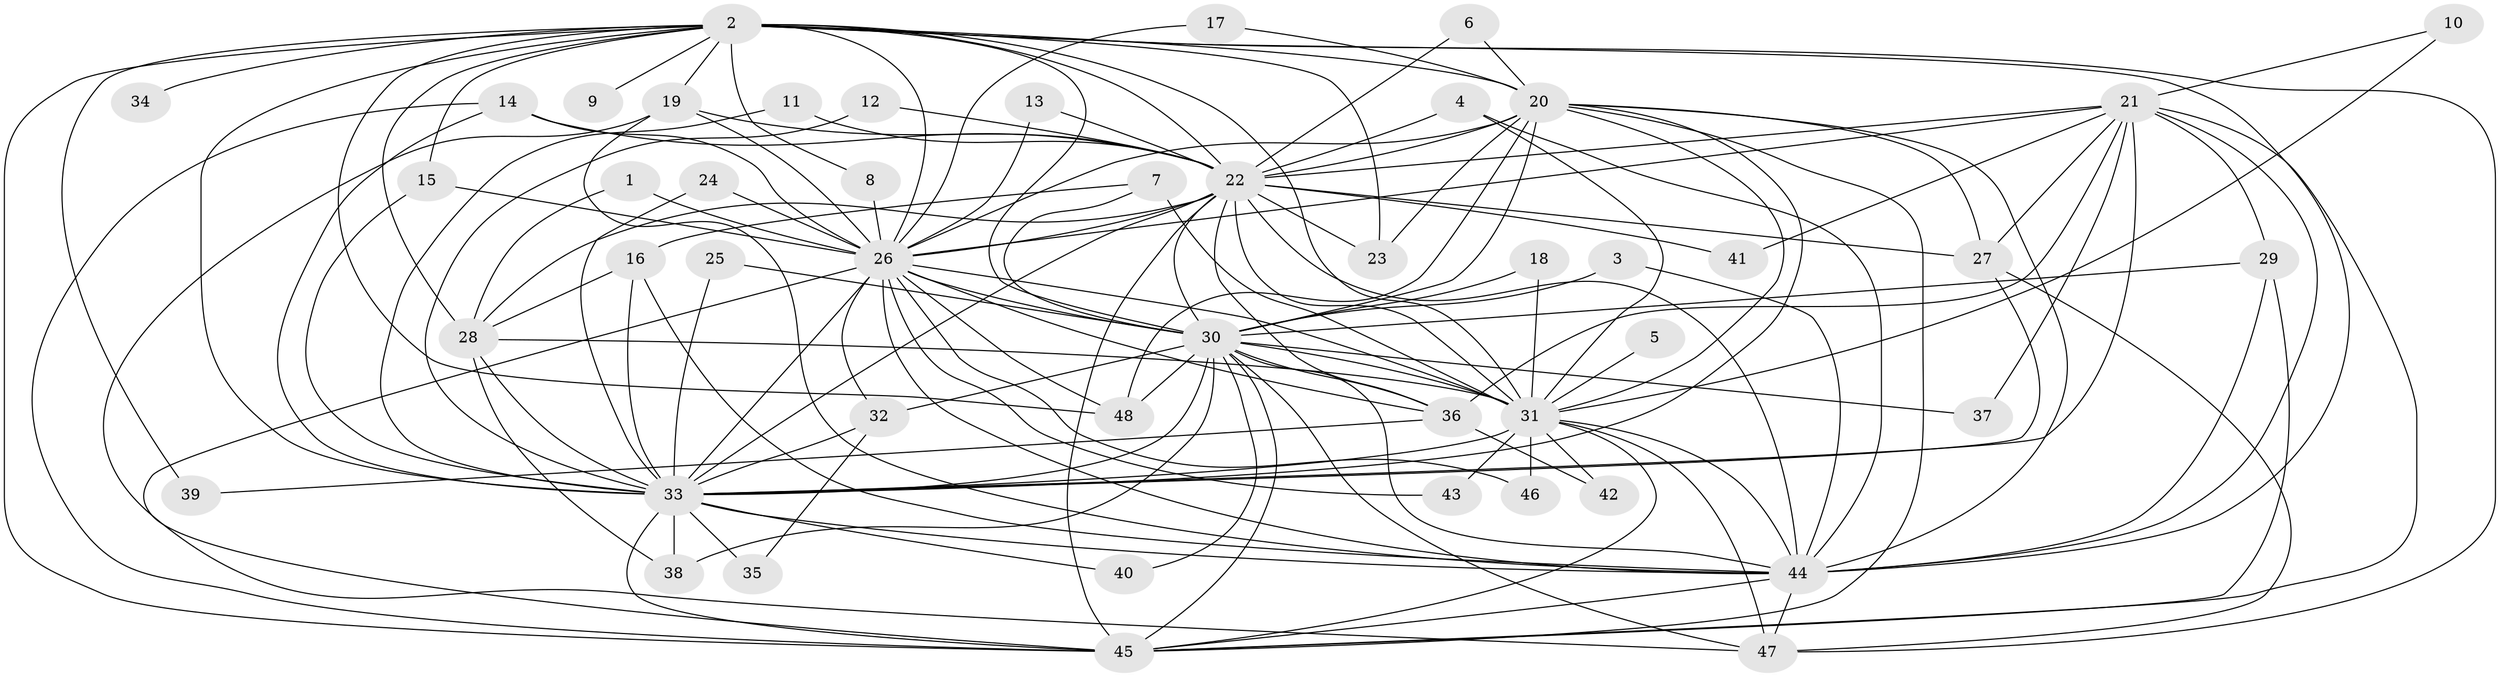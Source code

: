 // original degree distribution, {14: 0.031578947368421054, 17: 0.021052631578947368, 27: 0.021052631578947368, 23: 0.010526315789473684, 26: 0.010526315789473684, 25: 0.010526315789473684, 3: 0.12631578947368421, 7: 0.010526315789473684, 6: 0.021052631578947368, 4: 0.07368421052631578, 2: 0.6210526315789474, 10: 0.010526315789473684, 5: 0.031578947368421054}
// Generated by graph-tools (version 1.1) at 2025/25/03/09/25 03:25:44]
// undirected, 48 vertices, 139 edges
graph export_dot {
graph [start="1"]
  node [color=gray90,style=filled];
  1;
  2;
  3;
  4;
  5;
  6;
  7;
  8;
  9;
  10;
  11;
  12;
  13;
  14;
  15;
  16;
  17;
  18;
  19;
  20;
  21;
  22;
  23;
  24;
  25;
  26;
  27;
  28;
  29;
  30;
  31;
  32;
  33;
  34;
  35;
  36;
  37;
  38;
  39;
  40;
  41;
  42;
  43;
  44;
  45;
  46;
  47;
  48;
  1 -- 26 [weight=1.0];
  1 -- 28 [weight=1.0];
  2 -- 8 [weight=1.0];
  2 -- 9 [weight=2.0];
  2 -- 15 [weight=1.0];
  2 -- 19 [weight=1.0];
  2 -- 20 [weight=2.0];
  2 -- 22 [weight=2.0];
  2 -- 23 [weight=1.0];
  2 -- 26 [weight=2.0];
  2 -- 28 [weight=2.0];
  2 -- 30 [weight=2.0];
  2 -- 31 [weight=2.0];
  2 -- 33 [weight=2.0];
  2 -- 34 [weight=2.0];
  2 -- 39 [weight=1.0];
  2 -- 44 [weight=2.0];
  2 -- 45 [weight=2.0];
  2 -- 47 [weight=1.0];
  2 -- 48 [weight=1.0];
  3 -- 30 [weight=1.0];
  3 -- 44 [weight=1.0];
  4 -- 22 [weight=1.0];
  4 -- 31 [weight=1.0];
  4 -- 44 [weight=1.0];
  5 -- 31 [weight=1.0];
  6 -- 20 [weight=1.0];
  6 -- 22 [weight=1.0];
  7 -- 16 [weight=1.0];
  7 -- 30 [weight=1.0];
  7 -- 31 [weight=1.0];
  8 -- 26 [weight=1.0];
  10 -- 21 [weight=1.0];
  10 -- 31 [weight=2.0];
  11 -- 22 [weight=1.0];
  11 -- 33 [weight=1.0];
  12 -- 22 [weight=1.0];
  12 -- 33 [weight=1.0];
  13 -- 22 [weight=1.0];
  13 -- 26 [weight=1.0];
  14 -- 22 [weight=1.0];
  14 -- 26 [weight=1.0];
  14 -- 33 [weight=1.0];
  14 -- 45 [weight=1.0];
  15 -- 26 [weight=1.0];
  15 -- 33 [weight=1.0];
  16 -- 28 [weight=1.0];
  16 -- 33 [weight=1.0];
  16 -- 44 [weight=1.0];
  17 -- 20 [weight=1.0];
  17 -- 26 [weight=1.0];
  18 -- 30 [weight=1.0];
  18 -- 31 [weight=1.0];
  19 -- 22 [weight=1.0];
  19 -- 26 [weight=1.0];
  19 -- 44 [weight=1.0];
  19 -- 47 [weight=1.0];
  20 -- 22 [weight=1.0];
  20 -- 23 [weight=1.0];
  20 -- 26 [weight=1.0];
  20 -- 27 [weight=1.0];
  20 -- 30 [weight=1.0];
  20 -- 31 [weight=1.0];
  20 -- 33 [weight=1.0];
  20 -- 44 [weight=2.0];
  20 -- 45 [weight=1.0];
  20 -- 48 [weight=1.0];
  21 -- 22 [weight=1.0];
  21 -- 26 [weight=1.0];
  21 -- 27 [weight=1.0];
  21 -- 29 [weight=1.0];
  21 -- 33 [weight=1.0];
  21 -- 36 [weight=1.0];
  21 -- 37 [weight=1.0];
  21 -- 41 [weight=1.0];
  21 -- 44 [weight=1.0];
  21 -- 45 [weight=1.0];
  22 -- 23 [weight=1.0];
  22 -- 26 [weight=1.0];
  22 -- 27 [weight=1.0];
  22 -- 28 [weight=2.0];
  22 -- 30 [weight=2.0];
  22 -- 31 [weight=1.0];
  22 -- 33 [weight=2.0];
  22 -- 36 [weight=1.0];
  22 -- 41 [weight=1.0];
  22 -- 44 [weight=1.0];
  22 -- 45 [weight=2.0];
  24 -- 26 [weight=1.0];
  24 -- 33 [weight=1.0];
  25 -- 30 [weight=1.0];
  25 -- 33 [weight=1.0];
  26 -- 30 [weight=1.0];
  26 -- 31 [weight=2.0];
  26 -- 32 [weight=3.0];
  26 -- 33 [weight=1.0];
  26 -- 36 [weight=1.0];
  26 -- 43 [weight=1.0];
  26 -- 44 [weight=1.0];
  26 -- 45 [weight=1.0];
  26 -- 46 [weight=1.0];
  26 -- 48 [weight=1.0];
  27 -- 33 [weight=1.0];
  27 -- 47 [weight=1.0];
  28 -- 31 [weight=1.0];
  28 -- 33 [weight=1.0];
  28 -- 38 [weight=1.0];
  29 -- 30 [weight=1.0];
  29 -- 44 [weight=1.0];
  29 -- 45 [weight=1.0];
  30 -- 31 [weight=1.0];
  30 -- 32 [weight=1.0];
  30 -- 33 [weight=1.0];
  30 -- 36 [weight=2.0];
  30 -- 37 [weight=1.0];
  30 -- 38 [weight=1.0];
  30 -- 40 [weight=1.0];
  30 -- 44 [weight=1.0];
  30 -- 45 [weight=1.0];
  30 -- 47 [weight=1.0];
  30 -- 48 [weight=1.0];
  31 -- 33 [weight=1.0];
  31 -- 42 [weight=1.0];
  31 -- 43 [weight=1.0];
  31 -- 44 [weight=1.0];
  31 -- 45 [weight=2.0];
  31 -- 46 [weight=2.0];
  31 -- 47 [weight=1.0];
  32 -- 33 [weight=1.0];
  32 -- 35 [weight=1.0];
  33 -- 35 [weight=1.0];
  33 -- 38 [weight=1.0];
  33 -- 40 [weight=1.0];
  33 -- 44 [weight=1.0];
  33 -- 45 [weight=1.0];
  36 -- 39 [weight=1.0];
  36 -- 42 [weight=1.0];
  44 -- 45 [weight=1.0];
  44 -- 47 [weight=1.0];
}
